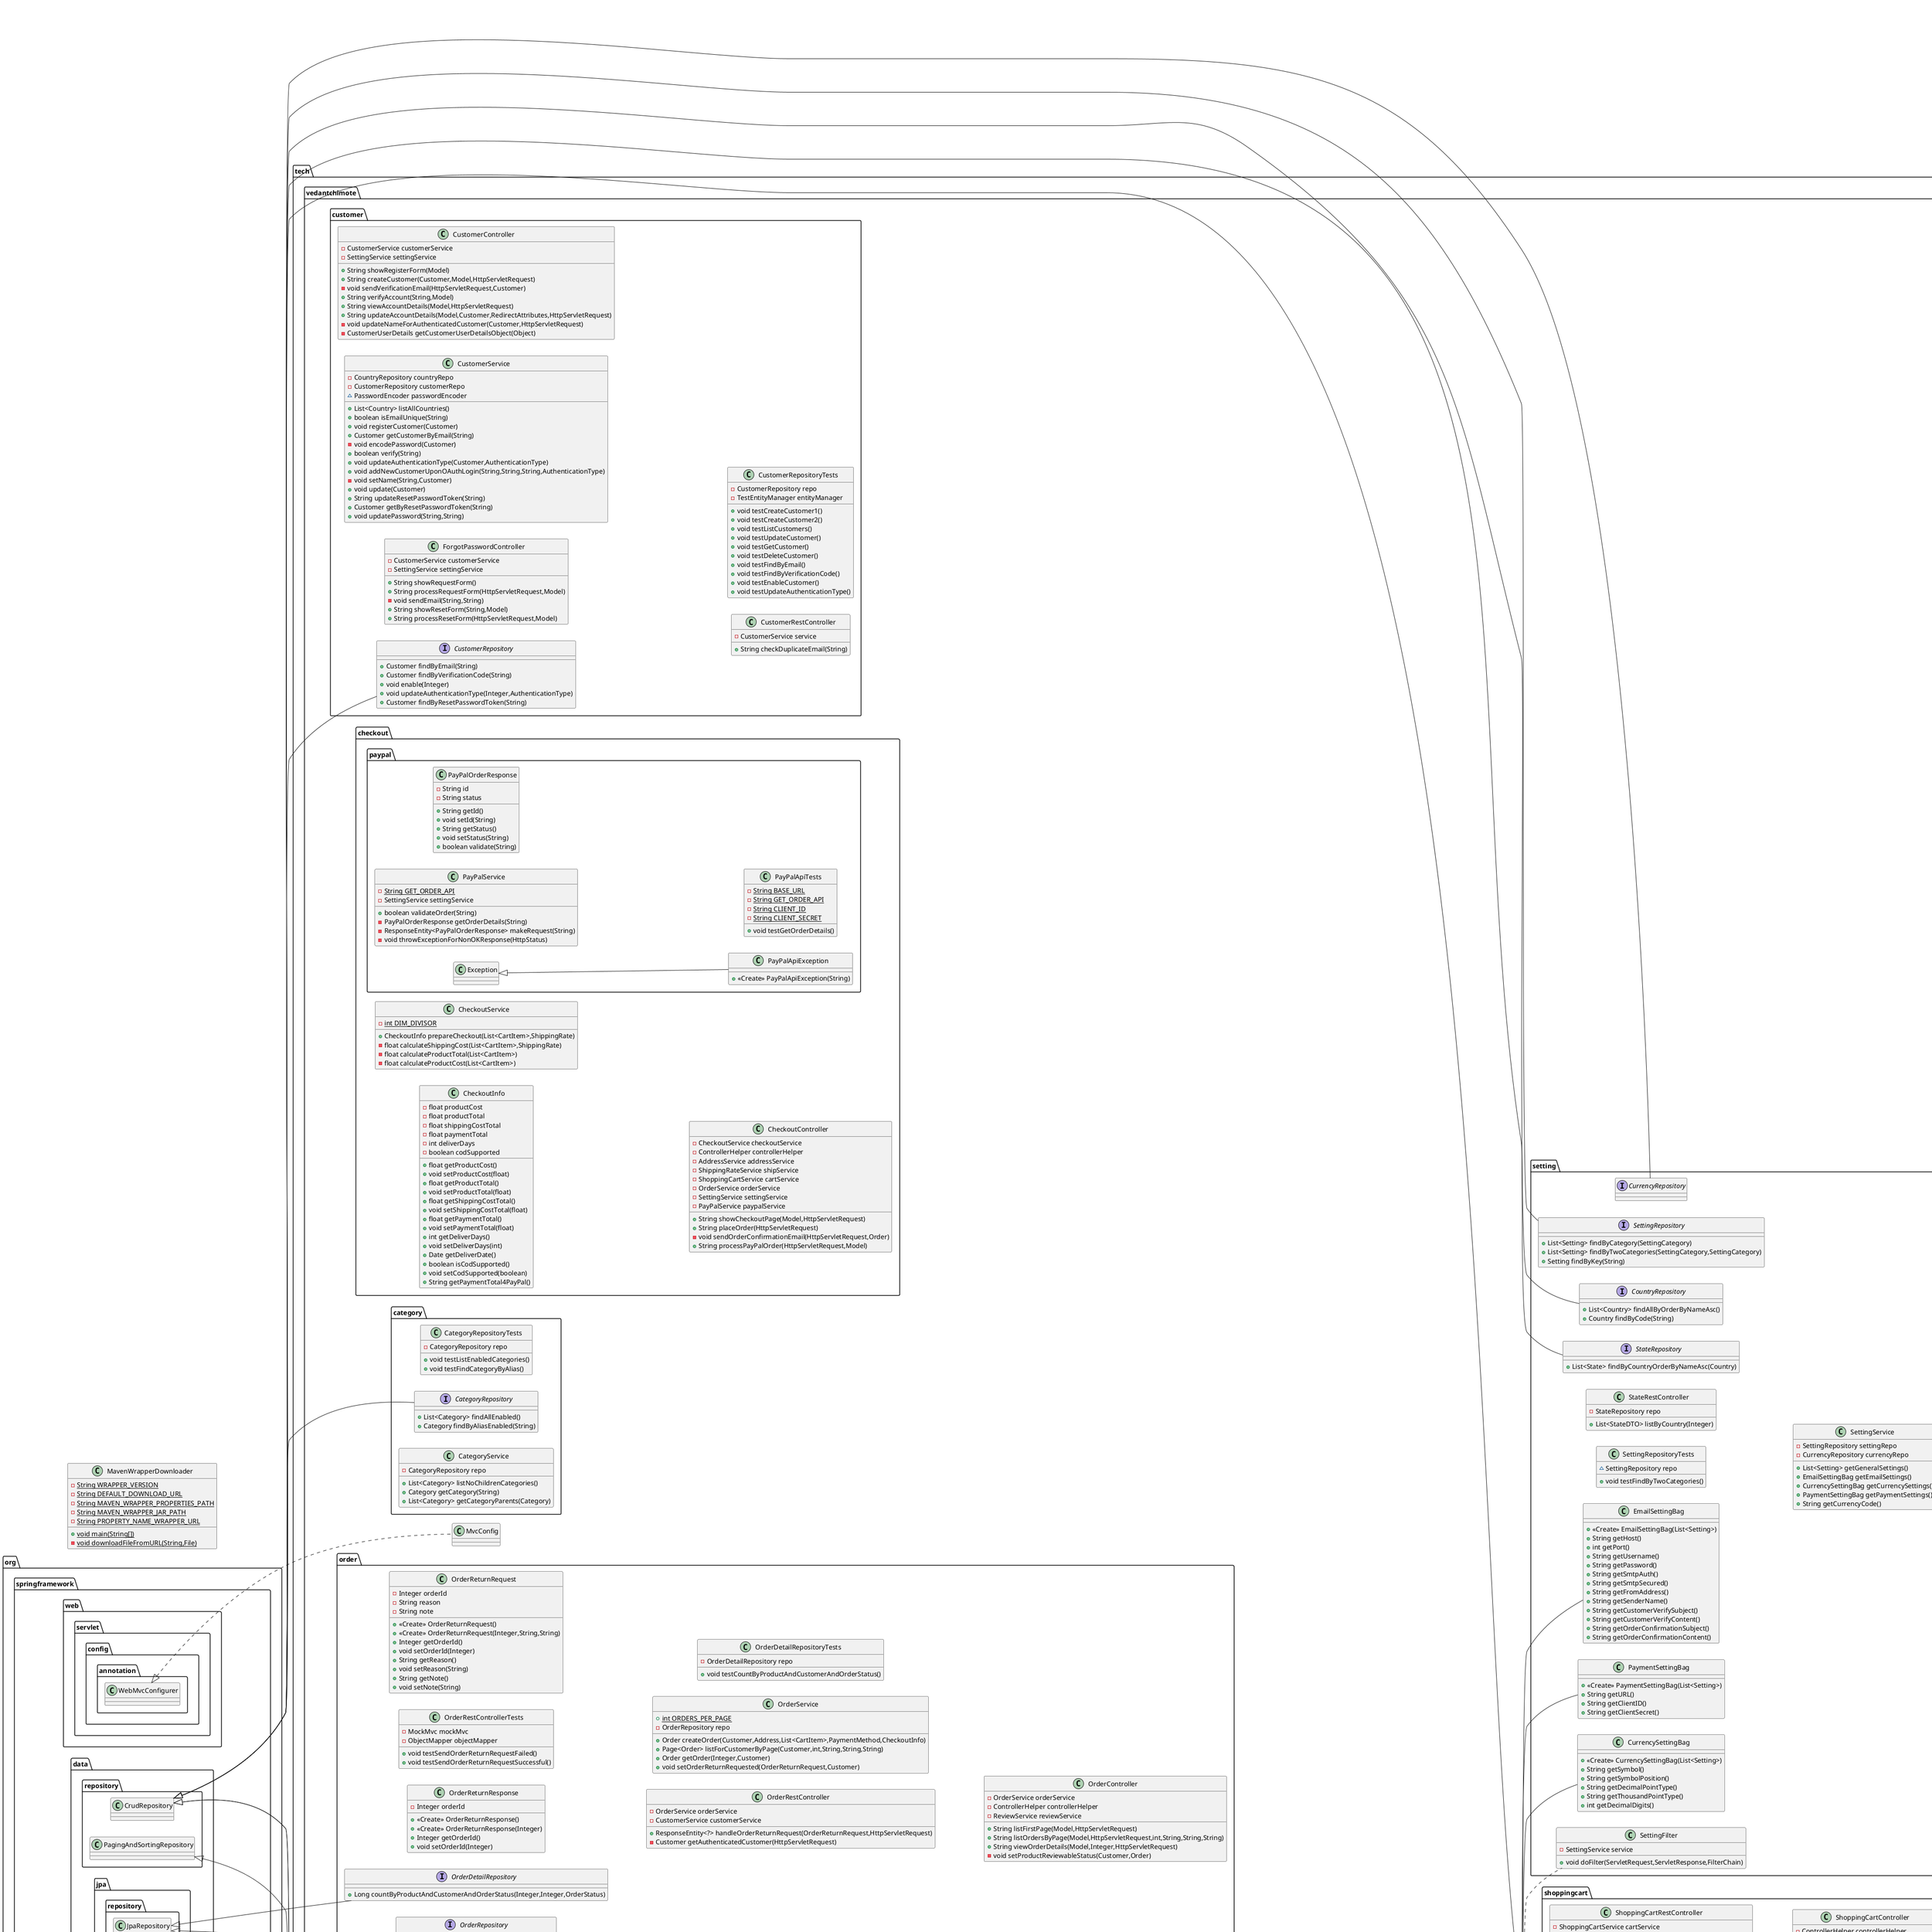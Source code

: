 @startuml
left to right direction
class tech.vedantchimote.customer.ForgotPasswordController {
- CustomerService customerService
- SettingService settingService
+ String showRequestForm()
+ String processRequestForm(HttpServletRequest,Model)
- void sendEmail(String,String)
+ String showResetForm(String,Model)
+ String processResetForm(HttpServletRequest,Model)
}
class tech.vedantchimote.checkout.paypal.PayPalService {
- {static} String GET_ORDER_API
- SettingService settingService
+ boolean validateOrder(String)
- PayPalOrderResponse getOrderDetails(String)
- ResponseEntity<PayPalOrderResponse> makeRequest(String)
- void throwExceptionForNonOKResponse(HttpStatus)
}
class tech.vedantchimote.order.OrderReturnResponse {
- Integer orderId
+ <<Create>> OrderReturnResponse()
+ <<Create>> OrderReturnResponse(Integer)
+ Integer getOrderId()
+ void setOrderId(Integer)
}
class tech.vedantchimote.review.vote.ReviewVoteRestControllerTests {
- ReviewRepository reviewRepo
- MockMvc mockMvc
- ObjectMapper objectMapper
+ void testVoteNotLogin()
+ void testVoteNonExistReview()
+ void testVoteUp()
+ void testUndoVoteUp()
}
class tech.vedantchimote.address.AddressRepositoryTests {
- AddressRepository repo
+ void testAddNew()
+ void testFindByCustomer()
+ void testFindByIdAndCustomer()
+ void testUpdate()
+ void testDeleteByIdAndCustomer()
+ void testSetDefault()
+ void testSetNonDefaultAddresses()
+ void testGetDefault()
}
class tech.vedantchimote.product.ProductService {
+ {static} int PRODUCTS_PER_PAGE
+ {static} int SEARCH_RESULTS_PER_PAGE
- ProductRepository repo
+ Page<Product> listByCategory(int,Integer)
+ Product getProduct(String)
+ Product getProduct(Integer)
+ Page<Product> search(String,int)
}
interface tech.vedantchimote.setting.CurrencyRepository {
}
class tech.vedantchimote.security.DatabaseLoginSuccessHandler {
- CustomerService customerService
+ void onAuthenticationSuccess(HttpServletRequest,HttpServletResponse,Authentication)
}
class tech.vedantchimote.review.vote.ReviewVoteService {
- ReviewRepository reviewRepo
- ReviewVoteRepository voteRepo
+ VoteResult undoVote(ReviewVote,Integer,VoteType)
+ VoteResult doVote(Integer,Customer,VoteType)
+ void markReviewsVotedForProductByCustomer(List<Review>,Integer,Integer)
}
interface tech.vedantchimote.order.OrderDetailRepository {
+ Long countByProductAndCustomerAndOrderStatus(Integer,Integer,OrderStatus)
}
interface tech.vedantchimote.setting.SettingRepository {
+ List<Setting> findByCategory(SettingCategory)
+ List<Setting> findByTwoCategories(SettingCategory,SettingCategory)
+ Setting findByKey(String)
}
class tech.vedantchimote.order.OrderRestControllerTests {
- MockMvc mockMvc
- ObjectMapper objectMapper
+ void testSendOrderReturnRequestFailed()
+ void testSendOrderReturnRequestSuccessful()
}
class tech.vedantchimote.order.OrderReturnRequest {
- Integer orderId
- String reason
- String note
+ <<Create>> OrderReturnRequest()
+ <<Create>> OrderReturnRequest(Integer,String,String)
+ Integer getOrderId()
+ void setOrderId(Integer)
+ String getReason()
+ void setReason(String)
+ String getNote()
+ void setNote(String)
}
class tech.vedantchimote.product.ProductController {
- ProductService productService
- CategoryService categoryService
- ReviewService reviewService
- ReviewVoteService voteService
- ControllerHelper controllerHelper
+ String viewCategoryFirstPage(String,Model)
+ String viewCategoryByPage(String,int,Model)
+ String viewProductDetail(String,Model,HttpServletRequest)
+ String searchFirstPage(String,Model)
+ String searchByPage(String,int,Model)
}
class tech.vedantchimote.checkout.CheckoutInfo {
- float productCost
- float productTotal
- float shippingCostTotal
- float paymentTotal
- int deliverDays
- boolean codSupported
+ float getProductCost()
+ void setProductCost(float)
+ float getProductTotal()
+ void setProductTotal(float)
+ float getShippingCostTotal()
+ void setShippingCostTotal(float)
+ float getPaymentTotal()
+ void setPaymentTotal(float)
+ int getDeliverDays()
+ void setDeliverDays(int)
+ Date getDeliverDate()
+ boolean isCodSupported()
+ void setCodSupported(boolean)
+ String getPaymentTotal4PayPal()
}
class tech.vedantchimote.review.vote.VoteResult {
- boolean successful
- String message
- int voteCount
- <<Create>> VoteResult(boolean,String,int)
+ {static} VoteResult fail(String)
+ {static} VoteResult success(String,int)
+ boolean isSuccessful()
+ void setSuccessful(boolean)
+ String getMessage()
+ void setMessage(String)
+ int getVoteCount()
+ void setVoteCount(int)
}
class tech.vedantchimote.shoppingcart.ShoppingCartService {
- CartItemRepository cartRepo
- ProductRepository productRepo
+ Integer addProduct(Integer,Integer,Customer)
+ List<CartItem> listCartItems(Customer)
+ float updateQuantity(Integer,Integer,Customer)
+ void removeProduct(Integer,Customer)
+ void deleteByCustomer(Customer)
}
class tech.vedantchimote.security.oauth.CustomerOAuth2User {
- String clientName
- String fullName
- OAuth2User oauth2User
+ <<Create>> CustomerOAuth2User(OAuth2User,String)
+ Map<String,Object> getAttributes()
+ Collection<? extends GrantedAuthority> getAuthorities()
+ String getName()
+ String getEmail()
+ String getFullName()
+ String getClientName()
+ void setFullName(String)
}
class tech.vedantchimote.order.OrderRestController {
- OrderService orderService
- CustomerService customerService
+ ResponseEntity<?> handleOrderReturnRequest(OrderReturnRequest,HttpServletRequest)
- Customer getAuthenticatedCustomer(HttpServletRequest)
}
interface tech.vedantchimote.setting.CountryRepository {
+ List<Country> findAllByOrderByNameAsc()
+ Country findByCode(String)
}
class tech.vedantchimote.security.oauth.OAuth2LoginSuccessHandler {
- CustomerService customerService
+ void onAuthenticationSuccess(HttpServletRequest,HttpServletResponse,Authentication)
- AuthenticationType getAuthenticationType(String)
}
class tech.vedantchimote.setting.SettingRepositoryTests {
~ SettingRepository repo
+ void testFindByTwoCategories()
}
class tech.vedantchimote.security.CustomerUserDetailsService {
- CustomerRepository repo
+ UserDetails loadUserByUsername(String)
}
class tech.vedantchimote.MvcConfig {
}
interface tech.vedantchimote.setting.StateRepository {
+ List<State> findByCountryOrderByNameAsc(Country)
}
interface tech.vedantchimote.shoppingcart.CartItemRepository {
+ List<CartItem> findByCustomer(Customer)
+ CartItem findByCustomerAndProduct(Customer,Product)
+ void updateQuantity(Integer,Integer,Integer)
+ void deleteByCustomerAndProduct(Integer,Integer)
+ void deleteByCustomer(Integer)
}
class tech.vedantchimote.setting.SettingFilter {
- SettingService service
+ void doFilter(ServletRequest,ServletResponse,FilterChain)
}
class tech.vedantchimote.product.ProductRepositoryTests {
~ ProductRepository repo
+ void testFindByAlias()
}
class tech.vedantchimote.order.OrderService {
+ {static} int ORDERS_PER_PAGE
- OrderRepository repo
+ Order createOrder(Customer,Address,List<CartItem>,PaymentMethod,CheckoutInfo)
+ Page<Order> listForCustomerByPage(Customer,int,String,String,String)
+ Order getOrder(Integer,Customer)
+ void setOrderReturnRequested(OrderReturnRequest,Customer)
}
interface tech.vedantchimote.review.ReviewRepository {
+ Page<Review> findByCustomer(Integer,Pageable)
+ Page<Review> findByCustomer(Integer,String,Pageable)
+ Review findByCustomerAndId(Integer,Integer)
+ Page<Review> findByProduct(Product,Pageable)
+ Long countByCustomerAndProduct(Integer,Integer)
+ void updateVoteCount(Integer)
+ Integer getVoteCount(Integer)
}
interface tech.vedantchimote.review.vote.ReviewVoteRepository {
+ ReviewVote findByReviewAndCustomer(Integer,Integer)
+ List<ReviewVote> findByProductAndCustomer(Integer,Integer)
}
class tech.vedantchimote.checkout.paypal.PayPalOrderResponse {
- String id
- String status
+ String getId()
+ void setId(String)
+ String getStatus()
+ void setStatus(String)
+ boolean validate(String)
}
class tech.vedantchimote.security.oauth.CustomerOAuth2UserService {
+ OAuth2User loadUser(OAuth2UserRequest)
}
class tech.vedantchimote.shipping.ShippingRateRepositoryTests {
- ShippingRateRepository repo
+ void testFindByCountryAndState()
}
class tech.vedantchimote.category.CategoryRepositoryTests {
- CategoryRepository repo
+ void testListEnabledCategories()
+ void testFindCategoryByAlias()
}
interface tech.vedantchimote.product.ProductRepository {
+ Page<Product> listByCategory(Integer,String,Pageable)
+ Product findByAlias(String)
+ Page<Product> search(String,Pageable)
+ void updateReviewCountAndAverageRating(Integer)
}
interface tech.vedantchimote.customer.CustomerRepository {
+ Customer findByEmail(String)
+ Customer findByVerificationCode(String)
+ void enable(Integer)
+ void updateAuthenticationType(Integer,AuthenticationType)
+ Customer findByResetPasswordToken(String)
}
class tech.vedantchimote.order.OrderDetailRepositoryTests {
- OrderDetailRepository repo
+ void testCountByProductAndCustomerAndOrderStatus()
}
class tech.vedantchimote.review.ReviewRepositoryTests {
- ReviewRepository repo
+ void testFindByCustomerNoKeyword()
+ void testFindByCustomerWithKeyword()
+ void testFindByCustomerAndId()
+ void testFindByProduct()
+ void testCountByCustomerAndProduct()
+ void testUpdateVoteCount()
+ void testGetVoteCount()
}
class tech.vedantchimote.customer.CustomerService {
- CountryRepository countryRepo
- CustomerRepository customerRepo
~ PasswordEncoder passwordEncoder
+ List<Country> listAllCountries()
+ boolean isEmailUnique(String)
+ void registerCustomer(Customer)
+ Customer getCustomerByEmail(String)
- void encodePassword(Customer)
+ boolean verify(String)
+ void updateAuthenticationType(Customer,AuthenticationType)
+ void addNewCustomerUponOAuthLogin(String,String,String,AuthenticationType)
- void setName(String,Customer)
+ void update(Customer)
+ String updateResetPasswordToken(String)
+ Customer getByResetPasswordToken(String)
+ void updatePassword(String,String)
}
class tech.vedantchimote.setting.EmailSettingBag {
+ <<Create>> EmailSettingBag(List<Setting>)
+ String getHost()
+ int getPort()
+ String getUsername()
+ String getPassword()
+ String getSmtpAuth()
+ String getSmtpSecured()
+ String getFromAddress()
+ String getSenderName()
+ String getCustomerVerifySubject()
+ String getCustomerVerifyContent()
+ String getOrderConfirmationSubject()
+ String getOrderConfirmationContent()
}
class tech.vedantchimote.checkout.paypal.PayPalApiTests {
- {static} String BASE_URL
- {static} String GET_ORDER_API
- {static} String CLIENT_ID
- {static} String CLIENT_SECRET
+ void testGetOrderDetails()
}
class tech.vedantchimote.checkout.CheckoutService {
- {static} int DIM_DIVISOR
+ CheckoutInfo prepareCheckout(List<CartItem>,ShippingRate)
- float calculateShippingCost(List<CartItem>,ShippingRate)
- float calculateProductTotal(List<CartItem>)
- float calculateProductCost(List<CartItem>)
}
class tech.vedantchimote.shoppingcart.ShoppingCartRestController {
- ShoppingCartService cartService
- CustomerService customerService
+ String addProductToCart(Integer,Integer,HttpServletRequest)
- Customer getAuthenticatedCustomer(HttpServletRequest)
+ String updateQuantity(Integer,Integer,HttpServletRequest)
+ String removeProduct(Integer,HttpServletRequest)
}
class tech.vedantchimote.ControllerHelper {
- CustomerService customerService
+ Customer getAuthenticatedCustomer(HttpServletRequest)
}
class MavenWrapperDownloader {
- {static} String WRAPPER_VERSION
- {static} String DEFAULT_DOWNLOAD_URL
- {static} String MAVEN_WRAPPER_PROPERTIES_PATH
- {static} String MAVEN_WRAPPER_JAR_PATH
- {static} String PROPERTY_NAME_WRAPPER_URL
+ {static} void main(String[])
- {static} void downloadFileFromURL(String,File)
}
class tech.vedantchimote.customer.CustomerController {
- CustomerService customerService
- SettingService settingService
+ String showRegisterForm(Model)
+ String createCustomer(Customer,Model,HttpServletRequest)
- void sendVerificationEmail(HttpServletRequest,Customer)
+ String verifyAccount(String,Model)
+ String viewAccountDetails(Model,HttpServletRequest)
+ String updateAccountDetails(Model,Customer,RedirectAttributes,HttpServletRequest)
- void updateNameForAuthenticatedCustomer(Customer,HttpServletRequest)
- CustomerUserDetails getCustomerUserDetailsObject(Object)
}
class tech.vedantchimote.review.vote.ReviewVoteRepositoryTests {
- ReviewVoteRepository repo
+ void testSaveVote()
+ void testFindByReviewAndCustomer()
+ void testFindByProductAndCustomer()
}
class tech.vedantchimote.setting.StateRestController {
- StateRepository repo
+ List<StateDTO> listByCountry(Integer)
}
class tech.vedantchimote.setting.PaymentSettingBag {
+ <<Create>> PaymentSettingBag(List<Setting>)
+ String getURL()
+ String getClientID()
+ String getClientSecret()
}
class tech.vedantchimote.shoppingcart.CartItemRepositoryTests {
- CartItemRepository repo
- TestEntityManager entityManager
+ void testSaveItem()
+ void testSave2Items()
+ void testFindByCustomer()
+ void testFindByCustomerAndProduct()
+ void testUpdateQuantity()
+ void testDeleteByCustomerAndProduct()
}
class tech.vedantchimote.customer.CustomerRestController {
- CustomerService service
+ String checkDuplicateEmail(String)
}
class tech.vedantchimote.shoppingcart.ShoppingCartController {
- ControllerHelper controllerHelper
- ShoppingCartService cartService
- AddressService addressService
- ShippingRateService shipService
+ String viewCart(Model,HttpServletRequest)
}
class tech.vedantchimote.review.ReviewController {
- String defaultRedirectURL
- ReviewService reviewService
- ControllerHelper controllerHelper
- ProductService productService
- ReviewVoteService voteService
+ String listFirstPage(Model)
+ String listReviewsByCustomerByPage(Model,HttpServletRequest,int,String,String,String)
+ String viewReview(Integer,Model,RedirectAttributes,HttpServletRequest)
+ String listByProductByPage(Model,String,int,String,String,HttpServletRequest)
+ String listByProductFirstPage(String,Model,HttpServletRequest)
+ String showViewForm(Integer,Model,HttpServletRequest)
+ String saveReview(Model,Review,Integer,HttpServletRequest)
}
class tech.vedantchimote.review.vote.VoteReviewRestController {
- ReviewVoteService service
- ControllerHelper helper
+ VoteResult voteReview(Integer,String,HttpServletRequest)
}
class tech.vedantchimote.review.ReviewService {
+ {static} int REVIEWS_PER_PAGE
- ReviewRepository reviewRepo
- OrderDetailRepository orderDetailRepo
- ProductRepository productRepo
+ Page<Review> listByCustomerByPage(Customer,String,int,String,String)
+ Review getByCustomerAndId(Customer,Integer)
+ Page<Review> list3MostVotedReviewsByProduct(Product)
+ Page<Review> listByProduct(Product,int,String,String)
+ boolean didCustomerReviewProduct(Customer,Integer)
+ boolean canCustomerReviewProduct(Customer,Integer)
+ Review save(Review)
}
class tech.vedantchimote.Utility {
+ {static} String getSiteURL(HttpServletRequest)
+ {static} JavaMailSenderImpl prepareMailSender(EmailSettingBag)
+ {static} String getEmailOfAuthenticatedCustomer(HttpServletRequest)
+ {static} String formatCurrency(float,CurrencySettingBag)
}
class tech.vedantchimote.shipping.ShippingRateService {
- ShippingRateRepository repo
+ ShippingRate getShippingRateForCustomer(Customer)
+ ShippingRate getShippingRateForAddress(Address)
}
class tech.vedantchimote.order.OrderController {
- OrderService orderService
- ControllerHelper controllerHelper
- ReviewService reviewService
+ String listFirstPage(Model,HttpServletRequest)
+ String listOrdersByPage(Model,HttpServletRequest,int,String,String,String)
+ String viewOrderDetails(Model,Integer,HttpServletRequest)
- void setProductReviewableStatus(Customer,Order)
}
class tech.vedantchimote.checkout.CheckoutController {
- CheckoutService checkoutService
- ControllerHelper controllerHelper
- AddressService addressService
- ShippingRateService shipService
- ShoppingCartService cartService
- OrderService orderService
- SettingService settingService
- PayPalService paypalService
+ String showCheckoutPage(Model,HttpServletRequest)
+ String placeOrder(HttpServletRequest)
- void sendOrderConfirmationEmail(HttpServletRequest,Order)
+ String processPayPalOrder(HttpServletRequest,Model)
}
class tech.vedantchimote.address.AddressController {
- AddressService addressService
- CustomerService customerService
- ControllerHelper controllerHelper
+ String showAddressBook(Model,HttpServletRequest)
+ String newAddress(Model)
+ String saveAddress(Address,HttpServletRequest,RedirectAttributes)
+ String editAddress(Integer,Model,HttpServletRequest)
+ String deleteAddress(Integer,RedirectAttributes,HttpServletRequest)
+ String setDefaultAddress(Integer,HttpServletRequest)
}
interface tech.vedantchimote.category.CategoryRepository {
+ List<Category> findAllEnabled()
+ Category findByAliasEnabled(String)
}
class tech.vedantchimote.setting.CurrencySettingBag {
+ <<Create>> CurrencySettingBag(List<Setting>)
+ String getSymbol()
+ String getSymbolPosition()
+ String getDecimalPointType()
+ String getThousandPointType()
+ int getDecimalDigits()
}
interface tech.vedantchimote.order.OrderRepository {
+ Page<Order> findAll(String,Integer,Pageable)
+ Page<Order> findAll(Integer,Pageable)
+ Order findByIdAndCustomer(Integer,Customer)
}
class tech.vedantchimote.checkout.paypal.PayPalApiException {
+ <<Create>> PayPalApiException(String)
}
class tech.vedantchimote.setting.SettingService {
- SettingRepository settingRepo
- CurrencyRepository currencyRepo
+ List<Setting> getGeneralSettings()
+ EmailSettingBag getEmailSettings()
+ CurrencySettingBag getCurrencySettings()
+ PaymentSettingBag getPaymentSettings()
+ String getCurrencyCode()
}
interface tech.vedantchimote.address.AddressRepository {
+ List<Address> findByCustomer(Customer)
+ Address findByIdAndCustomer(Integer,Integer)
+ void deleteByIdAndCustomer(Integer,Integer)
+ void setDefaultAddress(Integer)
+ void setNonDefaultForOthers(Integer,Integer)
+ Address findDefaultByCustomer(Integer)
}
interface tech.vedantchimote.shipping.ShippingRateRepository {
+ ShippingRate findByCountryAndState(Country,String)
}
class tech.vedantchimote.security.CustomerUserDetails {
- Customer customer
+ <<Create>> CustomerUserDetails(Customer)
+ Collection<? extends GrantedAuthority> getAuthorities()
+ String getPassword()
+ String getUsername()
+ boolean isAccountNonExpired()
+ boolean isAccountNonLocked()
+ boolean isCredentialsNonExpired()
+ boolean isEnabled()
+ String getFullName()
+ Customer getCustomer()
}
class tech.vedantchimote.AvoCommerceFrontEndApplication {
+ {static} void main(String[])
}
class tech.vedantchimote.shoppingcart.ShoppingCartException {
+ <<Create>> ShoppingCartException(String)
}
class tech.vedantchimote.address.AddressService {
- AddressRepository repo
+ List<Address> listAddressBook(Customer)
+ void save(Address)
+ Address get(Integer,Integer)
+ void delete(Integer,Integer)
+ void setDefaultAddress(Integer,Integer)
+ Address getDefaultAddress(Customer)
}
class tech.vedantchimote.security.WebSecurityConfig {
- CustomerOAuth2UserService oAuth2UserService
- OAuth2LoginSuccessHandler oauth2LoginHandler
- DatabaseLoginSuccessHandler databaseLoginHandler
+ PasswordEncoder passwordEncoder()
# void configure(HttpSecurity)
+ void configure(WebSecurity)
+ UserDetailsService userDetailsService()
+ DaoAuthenticationProvider authenticationProvider()
}
class tech.vedantchimote.customer.CustomerRepositoryTests {
- CustomerRepository repo
- TestEntityManager entityManager
+ void testCreateCustomer1()
+ void testCreateCustomer2()
+ void testListCustomers()
+ void testUpdateCustomer()
+ void testGetCustomer()
+ void testDeleteCustomer()
+ void testFindByEmail()
+ void testFindByVerificationCode()
+ void testEnableCustomer()
+ void testUpdateAuthenticationType()
}
class tech.vedantchimote.category.CategoryService {
- CategoryRepository repo
+ List<Category> listNoChildrenCategories()
+ Category getCategory(String)
+ List<Category> getCategoryParents(Category)
}
class tech.vedantchimote.MainController {
- CategoryService categoryService
+ String viewHomePage(Model)
+ String viewLoginPage()
}
enum tech.vedantchimote.review.vote.VoteType {
+  UP
+  DOWN
}


org.springframework.data.repository.CrudRepository <|-- tech.vedantchimote.setting.CurrencyRepository
org.springframework.security.web.authentication.SavedRequestAwareAuthenticationSuccessHandler <|-- tech.vedantchimote.security.DatabaseLoginSuccessHandler
org.springframework.data.jpa.repository.JpaRepository <|-- tech.vedantchimote.order.OrderDetailRepository
org.springframework.data.repository.CrudRepository <|-- tech.vedantchimote.setting.SettingRepository
org.springframework.security.oauth2.core.user.OAuth2User <|.. tech.vedantchimote.security.oauth.CustomerOAuth2User
org.springframework.data.repository.CrudRepository <|-- tech.vedantchimote.setting.CountryRepository
org.springframework.security.web.authentication.SavedRequestAwareAuthenticationSuccessHandler <|-- tech.vedantchimote.security.oauth.OAuth2LoginSuccessHandler
org.springframework.security.core.userdetails.UserDetailsService <|.. tech.vedantchimote.security.CustomerUserDetailsService
org.springframework.web.servlet.config.annotation.WebMvcConfigurer <|.. tech.vedantchimote.MvcConfig
org.springframework.data.repository.CrudRepository <|-- tech.vedantchimote.setting.StateRepository
org.springframework.data.repository.CrudRepository <|-- tech.vedantchimote.shoppingcart.CartItemRepository
javax.servlet.Filter <|.. tech.vedantchimote.setting.SettingFilter
org.springframework.data.jpa.repository.JpaRepository <|-- tech.vedantchimote.review.ReviewRepository
org.springframework.data.jpa.repository.JpaRepository <|-- tech.vedantchimote.review.vote.ReviewVoteRepository
org.springframework.security.oauth2.client.userinfo.DefaultOAuth2UserService <|-- tech.vedantchimote.security.oauth.CustomerOAuth2UserService
org.springframework.data.repository.PagingAndSortingRepository <|-- tech.vedantchimote.product.ProductRepository
org.springframework.data.repository.CrudRepository <|-- tech.vedantchimote.customer.CustomerRepository
tech.vedantchimote.common.entity.setting.SettingBag <|-- tech.vedantchimote.setting.EmailSettingBag
tech.vedantchimote.common.entity.setting.SettingBag <|-- tech.vedantchimote.setting.PaymentSettingBag
org.springframework.data.repository.CrudRepository <|-- tech.vedantchimote.category.CategoryRepository
tech.vedantchimote.common.entity.setting.SettingBag <|-- tech.vedantchimote.setting.CurrencySettingBag
org.springframework.data.jpa.repository.JpaRepository <|-- tech.vedantchimote.order.OrderRepository
tech.vedantchimote.checkout.paypal.Exception <|-- tech.vedantchimote.checkout.paypal.PayPalApiException
org.springframework.data.repository.CrudRepository <|-- tech.vedantchimote.address.AddressRepository
org.springframework.data.repository.CrudRepository <|-- tech.vedantchimote.shipping.ShippingRateRepository
org.springframework.security.core.userdetails.UserDetails <|.. tech.vedantchimote.security.CustomerUserDetails
tech.vedantchimote.shoppingcart.Exception <|-- tech.vedantchimote.shoppingcart.ShoppingCartException
org.springframework.security.config.annotation.web.configuration.WebSecurityConfigurerAdapter <|-- tech.vedantchimote.security.WebSecurityConfig
@enduml